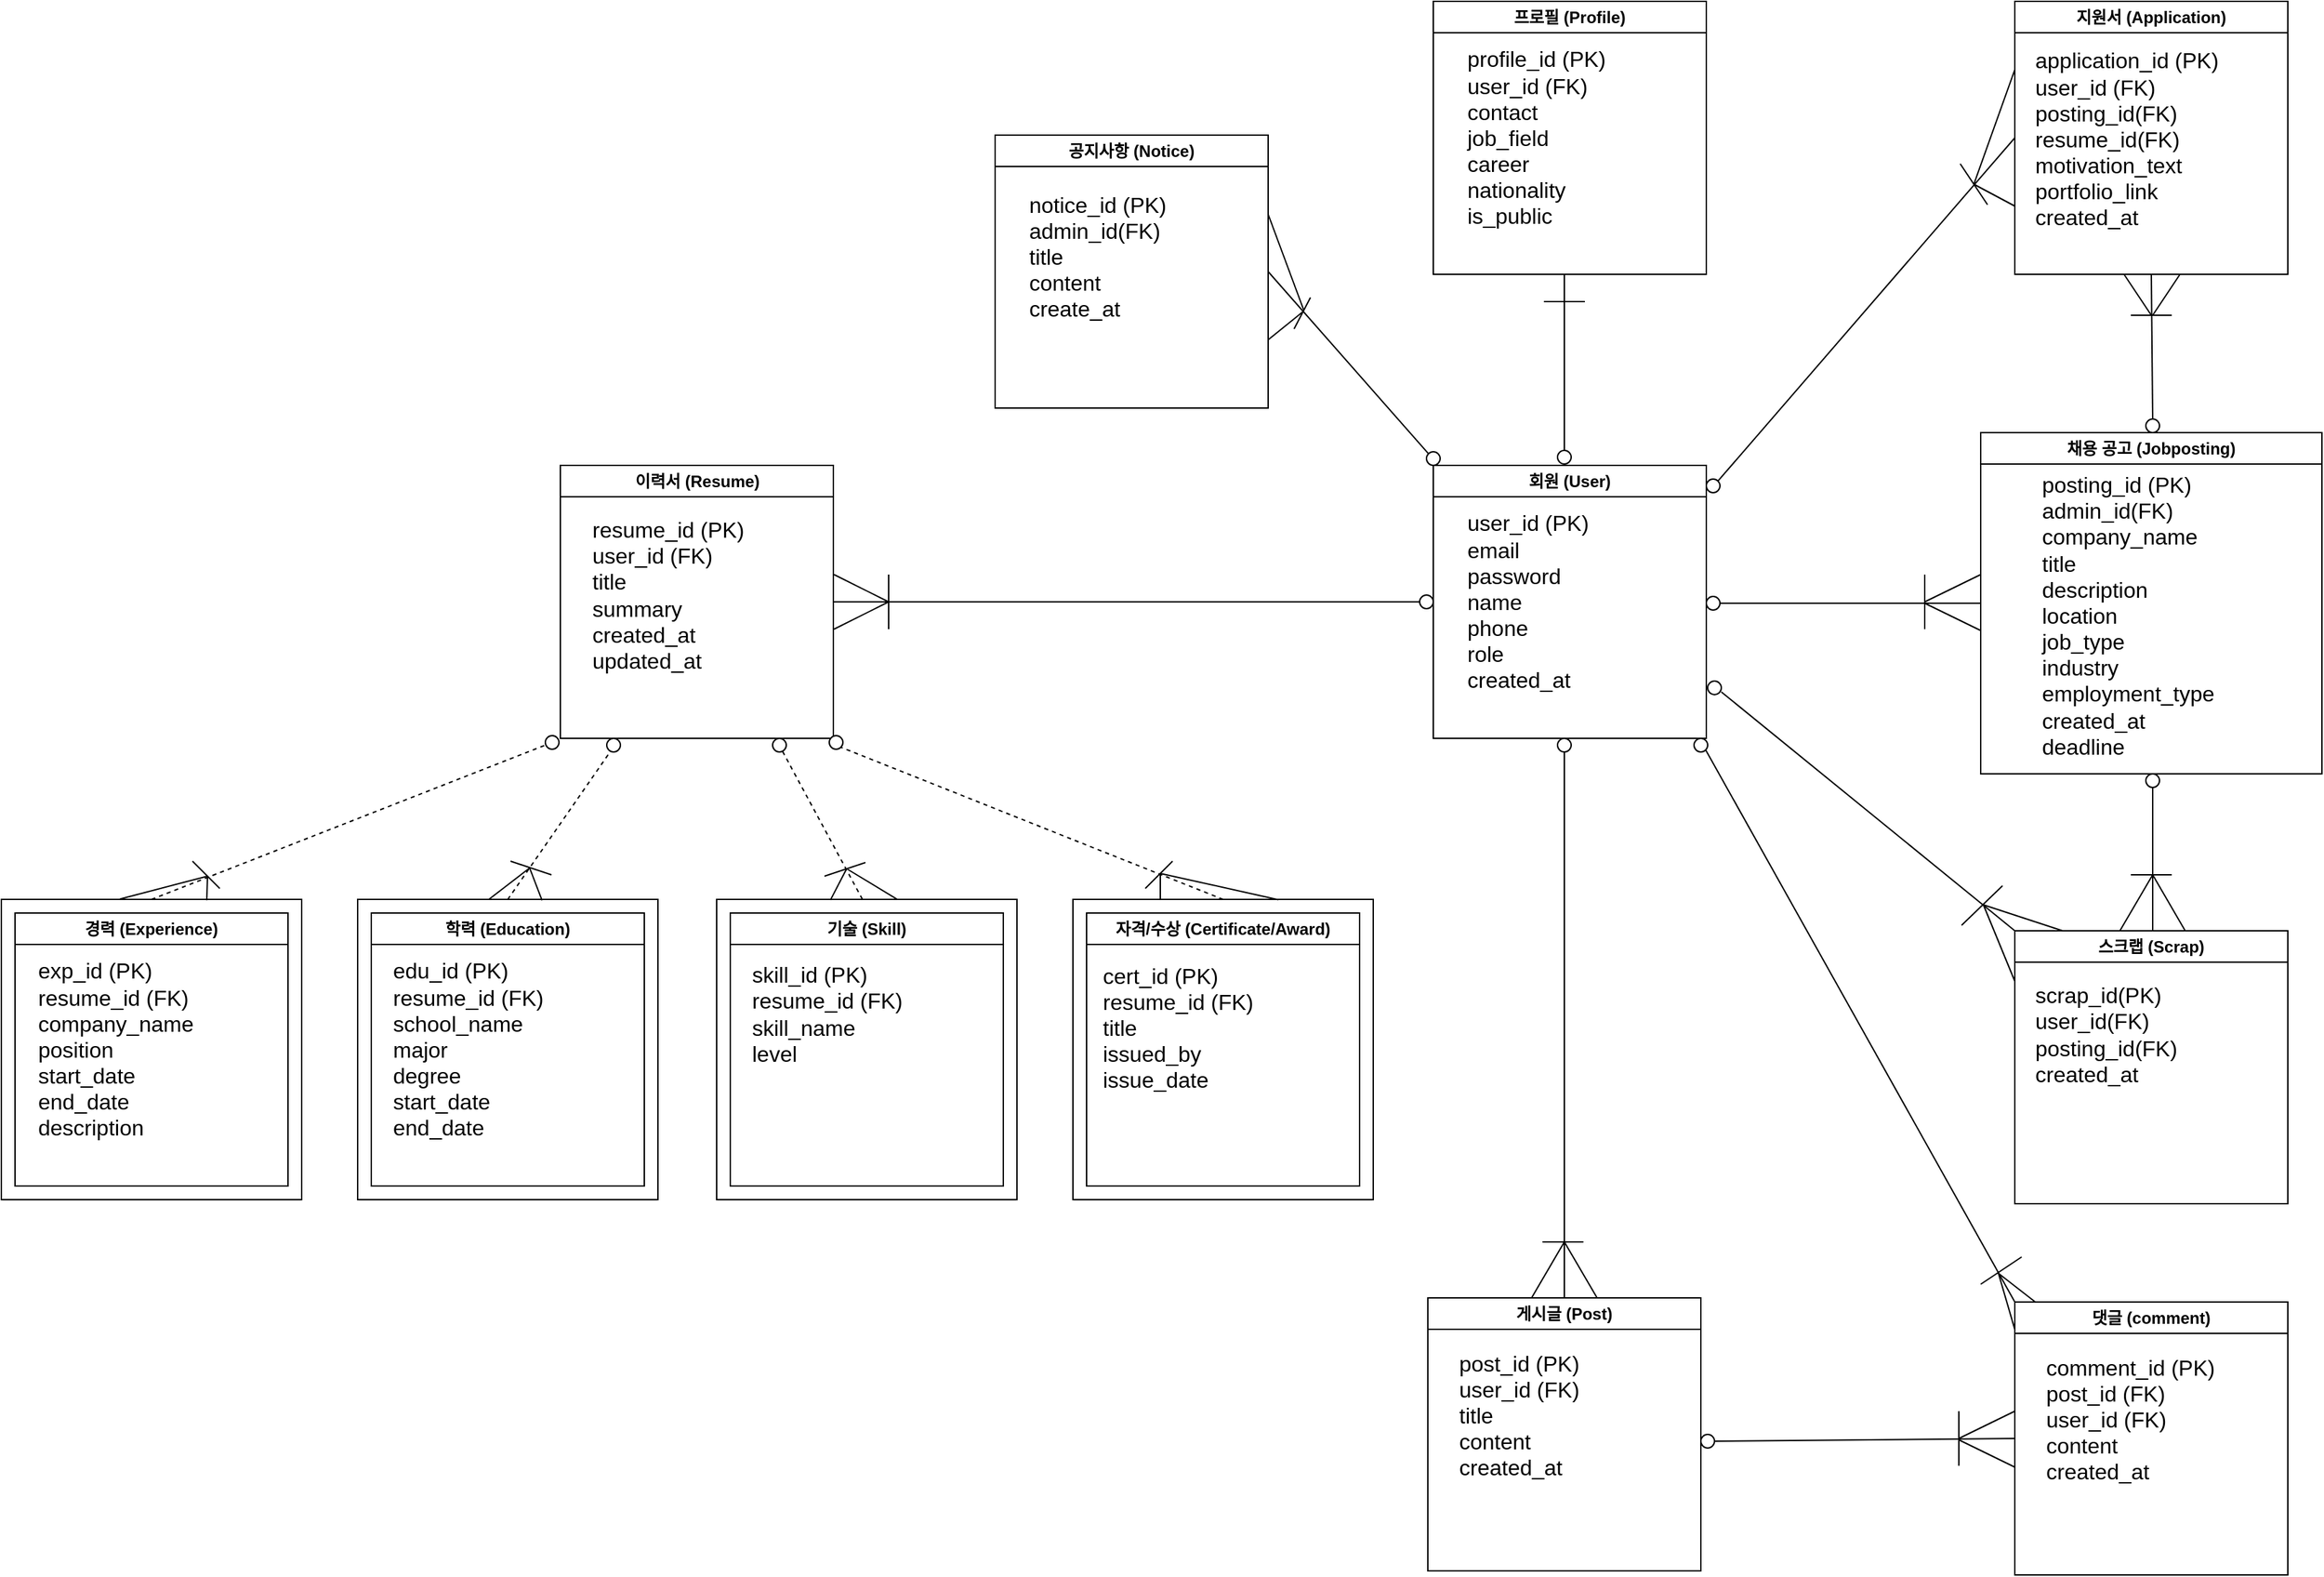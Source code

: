 <mxfile version="28.0.7">
  <diagram name="페이지-1" id="busOqxJEp3blR9SdhpP_">
    <mxGraphModel dx="2563" dy="1373" grid="0" gridSize="10" guides="1" tooltips="1" connect="1" arrows="1" fold="1" page="1" pageScale="1" pageWidth="2339" pageHeight="3300" math="0" shadow="0">
      <root>
        <mxCell id="0" />
        <mxCell id="1" parent="0" />
        <mxCell id="sKXVsbDZ-Vspf0DnoklC-1" value="회원 (User)" style="swimlane;whiteSpace=wrap;html=1;aspect=fixed;" parent="1" vertex="1">
          <mxGeometry x="1154" y="1463" width="200" height="200" as="geometry" />
        </mxCell>
        <mxCell id="sKXVsbDZ-Vspf0DnoklC-4" value="user_id (PK)&lt;div&gt;email&lt;/div&gt;&lt;div&gt;password&lt;/div&gt;&lt;div&gt;name&lt;/div&gt;&lt;div&gt;phone&lt;/div&gt;&lt;div&gt;role&lt;/div&gt;&lt;div&gt;created_at&lt;/div&gt;" style="text;html=1;align=left;verticalAlign=middle;resizable=0;points=[];autosize=1;strokeColor=none;fillColor=none;fontSize=16;" parent="sKXVsbDZ-Vspf0DnoklC-1" vertex="1">
          <mxGeometry x="23" y="25" width="110" height="150" as="geometry" />
        </mxCell>
        <mxCell id="sKXVsbDZ-Vspf0DnoklC-3" value="프로필 (Profile)" style="swimlane;whiteSpace=wrap;html=1;aspect=fixed;" parent="1" vertex="1">
          <mxGeometry x="1154" y="1123" width="200" height="200" as="geometry" />
        </mxCell>
        <mxCell id="sKXVsbDZ-Vspf0DnoklC-10" value="profile_id (PK)&lt;div&gt;user_id (FK)&lt;/div&gt;&lt;div&gt;contact&lt;/div&gt;&lt;div&gt;job_field&lt;/div&gt;&lt;div&gt;career&lt;/div&gt;&lt;div&gt;nationality&lt;/div&gt;&lt;div&gt;is_public&lt;/div&gt;" style="text;html=1;align=left;verticalAlign=middle;resizable=0;points=[];autosize=1;strokeColor=none;fillColor=none;fontSize=16;" parent="sKXVsbDZ-Vspf0DnoklC-3" vertex="1">
          <mxGeometry x="23" y="25" width="120" height="150" as="geometry" />
        </mxCell>
        <mxCell id="sKXVsbDZ-Vspf0DnoklC-15" value="이력서 (Resume)" style="swimlane;whiteSpace=wrap;html=1;aspect=fixed;" parent="1" vertex="1">
          <mxGeometry x="514.5" y="1463" width="200" height="200" as="geometry" />
        </mxCell>
        <mxCell id="sKXVsbDZ-Vspf0DnoklC-19" value="resume_id (PK)&lt;div&gt;user_id (FK)&lt;/div&gt;&lt;div&gt;title&lt;/div&gt;&lt;div&gt;summary&lt;/div&gt;&lt;div&gt;created_at&lt;/div&gt;&lt;div&gt;updated_at&lt;/div&gt;" style="text;html=1;align=left;verticalAlign=middle;resizable=0;points=[];autosize=1;strokeColor=none;fillColor=none;fontSize=16;" parent="sKXVsbDZ-Vspf0DnoklC-15" vertex="1">
          <mxGeometry x="21" y="30" width="130" height="130" as="geometry" />
        </mxCell>
        <mxCell id="sKXVsbDZ-Vspf0DnoklC-29" value="" style="group;aspect=fixed;" parent="1" vertex="1" connectable="0">
          <mxGeometry x="105" y="1781" width="220" height="220" as="geometry" />
        </mxCell>
        <mxCell id="sKXVsbDZ-Vspf0DnoklC-24" value="" style="rounded=0;whiteSpace=wrap;html=1;movable=1;resizable=1;rotatable=1;deletable=1;editable=1;locked=0;connectable=1;aspect=fixed;" parent="sKXVsbDZ-Vspf0DnoklC-29" vertex="1">
          <mxGeometry width="220" height="220" as="geometry" />
        </mxCell>
        <mxCell id="sKXVsbDZ-Vspf0DnoklC-20" value="경력 (Experience)" style="swimlane;whiteSpace=wrap;html=1;movable=1;resizable=1;rotatable=1;deletable=1;editable=1;locked=0;connectable=1;aspect=fixed;" parent="sKXVsbDZ-Vspf0DnoklC-29" vertex="1">
          <mxGeometry x="10" y="10" width="200" height="200" as="geometry" />
        </mxCell>
        <mxCell id="sKXVsbDZ-Vspf0DnoklC-33" value="&lt;font style=&quot;font-size: 16px;&quot;&gt;exp_id (PK)&lt;/font&gt;&lt;div&gt;&lt;font style=&quot;font-size: 16px;&quot;&gt;resume_id (FK)&lt;/font&gt;&lt;/div&gt;&lt;div&gt;&lt;font style=&quot;font-size: 16px;&quot;&gt;company_name&lt;/font&gt;&lt;/div&gt;&lt;div&gt;&lt;font style=&quot;font-size: 16px;&quot;&gt;position&lt;/font&gt;&lt;/div&gt;&lt;div&gt;&lt;font style=&quot;font-size: 16px;&quot;&gt;start_date&lt;/font&gt;&lt;/div&gt;&lt;div&gt;&lt;font style=&quot;font-size: 16px;&quot;&gt;end_date&lt;/font&gt;&lt;/div&gt;&lt;div&gt;&lt;font style=&quot;font-size: 16px;&quot;&gt;description&lt;/font&gt;&lt;/div&gt;" style="text;html=1;align=left;verticalAlign=middle;whiteSpace=wrap;rounded=0;" parent="sKXVsbDZ-Vspf0DnoklC-20" vertex="1">
          <mxGeometry x="15" y="30" width="140" height="140" as="geometry" />
        </mxCell>
        <mxCell id="sKXVsbDZ-Vspf0DnoklC-30" value="" style="group;aspect=fixed;" parent="1" vertex="1" connectable="0">
          <mxGeometry x="366" y="1781" width="220" height="220" as="geometry" />
        </mxCell>
        <mxCell id="sKXVsbDZ-Vspf0DnoklC-25" value="" style="rounded=0;whiteSpace=wrap;html=1;movable=1;resizable=1;rotatable=1;deletable=1;editable=1;locked=0;connectable=1;" parent="sKXVsbDZ-Vspf0DnoklC-30" vertex="1">
          <mxGeometry width="220" height="220" as="geometry" />
        </mxCell>
        <mxCell id="sKXVsbDZ-Vspf0DnoklC-21" value="&lt;span class=&quot;notion-enable-hover&quot; data-token-index=&quot;0&quot;&gt;학력 (Education)&lt;/span&gt;" style="swimlane;whiteSpace=wrap;html=1;movable=1;resizable=1;rotatable=1;deletable=1;editable=1;locked=0;connectable=1;aspect=fixed;" parent="sKXVsbDZ-Vspf0DnoklC-30" vertex="1">
          <mxGeometry x="10" y="10" width="200" height="200" as="geometry" />
        </mxCell>
        <mxCell id="sKXVsbDZ-Vspf0DnoklC-34" value="&lt;font style=&quot;font-size: 16px;&quot;&gt;edu_id (PK)&lt;/font&gt;&lt;div&gt;&lt;font style=&quot;font-size: 16px;&quot;&gt;resume_id (FK)&lt;/font&gt;&lt;/div&gt;&lt;div&gt;&lt;font style=&quot;font-size: 16px;&quot;&gt;school_name&lt;/font&gt;&lt;/div&gt;&lt;div&gt;&lt;span style=&quot;font-size: 16px;&quot;&gt;major&lt;/span&gt;&lt;/div&gt;&lt;div&gt;&lt;span style=&quot;font-size: 16px;&quot;&gt;degree&lt;/span&gt;&lt;/div&gt;&lt;div&gt;&lt;font style=&quot;font-size: 16px;&quot;&gt;start_date&lt;/font&gt;&lt;/div&gt;&lt;div&gt;&lt;font style=&quot;font-size: 16px;&quot;&gt;end_date&lt;/font&gt;&lt;/div&gt;" style="text;html=1;align=left;verticalAlign=middle;whiteSpace=wrap;rounded=0;" parent="sKXVsbDZ-Vspf0DnoklC-30" vertex="1">
          <mxGeometry x="24" y="40" width="140" height="140" as="geometry" />
        </mxCell>
        <mxCell id="sKXVsbDZ-Vspf0DnoklC-31" value="" style="group;aspect=fixed;" parent="1" vertex="1" connectable="0">
          <mxGeometry x="629" y="1781" width="220" height="220" as="geometry" />
        </mxCell>
        <mxCell id="sKXVsbDZ-Vspf0DnoklC-27" value="" style="rounded=0;whiteSpace=wrap;html=1;movable=1;resizable=1;rotatable=1;deletable=1;editable=1;locked=0;connectable=1;" parent="sKXVsbDZ-Vspf0DnoklC-31" vertex="1">
          <mxGeometry width="220" height="220" as="geometry" />
        </mxCell>
        <mxCell id="sKXVsbDZ-Vspf0DnoklC-28" value="기술 (Skill)" style="swimlane;whiteSpace=wrap;html=1;movable=1;resizable=1;rotatable=1;deletable=1;editable=1;locked=0;connectable=1;aspect=fixed;" parent="sKXVsbDZ-Vspf0DnoklC-31" vertex="1">
          <mxGeometry x="10" y="10" width="200" height="200" as="geometry" />
        </mxCell>
        <mxCell id="sKXVsbDZ-Vspf0DnoklC-35" value="&lt;font style=&quot;font-size: 16px;&quot;&gt;skill_id (PK)&lt;/font&gt;&lt;div&gt;&lt;font style=&quot;font-size: 16px;&quot;&gt;resume_id (FK)&lt;/font&gt;&lt;/div&gt;&lt;div&gt;&lt;span style=&quot;font-size: 16px;&quot;&gt;skill_name&lt;/span&gt;&lt;/div&gt;&lt;div&gt;&lt;span style=&quot;font-size: 16px;&quot;&gt;level&lt;/span&gt;&lt;/div&gt;" style="text;html=1;align=left;verticalAlign=middle;whiteSpace=wrap;rounded=0;" parent="sKXVsbDZ-Vspf0DnoklC-28" vertex="1">
          <mxGeometry x="14" y="30" width="140" height="88" as="geometry" />
        </mxCell>
        <mxCell id="sKXVsbDZ-Vspf0DnoklC-32" value="" style="group;aspect=fixed;" parent="1" vertex="1" connectable="0">
          <mxGeometry x="890" y="1781" width="220" height="220" as="geometry" />
        </mxCell>
        <mxCell id="sKXVsbDZ-Vspf0DnoklC-26" value="" style="rounded=0;whiteSpace=wrap;html=1;movable=1;resizable=1;rotatable=1;deletable=1;editable=1;locked=0;connectable=1;" parent="sKXVsbDZ-Vspf0DnoklC-32" vertex="1">
          <mxGeometry width="220" height="220" as="geometry" />
        </mxCell>
        <mxCell id="sKXVsbDZ-Vspf0DnoklC-22" value="자격/수상 (Certificate/Award)" style="swimlane;whiteSpace=wrap;html=1;movable=1;resizable=1;rotatable=1;deletable=1;editable=1;locked=0;connectable=1;aspect=fixed;" parent="sKXVsbDZ-Vspf0DnoklC-32" vertex="1">
          <mxGeometry x="10" y="10" width="200" height="200" as="geometry" />
        </mxCell>
        <mxCell id="sKXVsbDZ-Vspf0DnoklC-36" value="&lt;font style=&quot;font-size: 16px;&quot;&gt;cert_id (PK)&lt;/font&gt;&lt;div&gt;&lt;font style=&quot;font-size: 16px;&quot;&gt;resume_id (FK)&lt;/font&gt;&lt;/div&gt;&lt;div&gt;&lt;span style=&quot;font-size: 16px;&quot;&gt;title&lt;/span&gt;&lt;/div&gt;&lt;div&gt;&lt;span style=&quot;font-size: 16px;&quot;&gt;issued_by&lt;/span&gt;&lt;/div&gt;&lt;div&gt;&lt;span style=&quot;font-size: 16px;&quot;&gt;issue_date&lt;/span&gt;&lt;/div&gt;" style="text;html=1;align=left;verticalAlign=middle;whiteSpace=wrap;rounded=0;" parent="sKXVsbDZ-Vspf0DnoklC-32" vertex="1">
          <mxGeometry x="20" y="39" width="140" height="110" as="geometry" />
        </mxCell>
        <mxCell id="6gOCZJDhNFIyveRYA9wM-2" value="" style="endArrow=none;dashed=1;html=1;rounded=0;fontSize=12;startSize=8;endSize=8;curved=1;exitX=0.5;exitY=0;exitDx=0;exitDy=0;" parent="1" source="6gOCZJDhNFIyveRYA9wM-24" edge="1">
          <mxGeometry width="50" height="50" relative="1" as="geometry">
            <mxPoint x="485" y="1843" as="sourcePoint" />
            <mxPoint x="515" y="1663" as="targetPoint" />
          </mxGeometry>
        </mxCell>
        <mxCell id="6gOCZJDhNFIyveRYA9wM-3" value="" style="endArrow=none;dashed=1;html=1;rounded=0;fontSize=12;startSize=8;endSize=8;curved=1;entryX=0.25;entryY=1;entryDx=0;entryDy=0;exitX=0.5;exitY=0;exitDx=0;exitDy=0;" parent="1" source="6gOCZJDhNFIyveRYA9wM-26" target="sKXVsbDZ-Vspf0DnoklC-15" edge="1">
          <mxGeometry width="50" height="50" relative="1" as="geometry">
            <mxPoint x="485" y="1743" as="sourcePoint" />
            <mxPoint x="535" y="1693" as="targetPoint" />
          </mxGeometry>
        </mxCell>
        <mxCell id="6gOCZJDhNFIyveRYA9wM-4" value="" style="endArrow=none;dashed=1;html=1;rounded=0;fontSize=12;startSize=8;endSize=8;curved=1;entryX=0.75;entryY=1;entryDx=0;entryDy=0;exitX=0.5;exitY=0;exitDx=0;exitDy=0;" parent="1" source="6gOCZJDhNFIyveRYA9wM-27" target="sKXVsbDZ-Vspf0DnoklC-15" edge="1">
          <mxGeometry width="50" height="50" relative="1" as="geometry">
            <mxPoint x="485" y="1743" as="sourcePoint" />
            <mxPoint x="535" y="1693" as="targetPoint" />
          </mxGeometry>
        </mxCell>
        <mxCell id="6gOCZJDhNFIyveRYA9wM-5" value="" style="endArrow=none;dashed=1;html=1;rounded=0;fontSize=12;startSize=8;endSize=8;curved=1;entryX=1;entryY=1;entryDx=0;entryDy=0;exitX=0.5;exitY=0;exitDx=0;exitDy=0;" parent="1" source="6gOCZJDhNFIyveRYA9wM-30" target="sKXVsbDZ-Vspf0DnoklC-15" edge="1">
          <mxGeometry width="50" height="50" relative="1" as="geometry">
            <mxPoint x="695" y="1783" as="sourcePoint" />
            <mxPoint x="745" y="1733" as="targetPoint" />
          </mxGeometry>
        </mxCell>
        <mxCell id="6gOCZJDhNFIyveRYA9wM-8" value="" style="endArrow=none;html=1;rounded=0;fontSize=12;startSize=8;endSize=8;curved=1;" parent="1" edge="1">
          <mxGeometry width="50" height="50" relative="1" as="geometry">
            <mxPoint x="265" y="1773" as="sourcePoint" />
            <mxPoint x="245" y="1753" as="targetPoint" />
          </mxGeometry>
        </mxCell>
        <mxCell id="6gOCZJDhNFIyveRYA9wM-13" value="" style="endArrow=none;html=1;rounded=0;fontSize=12;startSize=8;endSize=8;curved=1;exitX=0.684;exitY=0.003;exitDx=0;exitDy=0;exitPerimeter=0;" parent="1" source="sKXVsbDZ-Vspf0DnoklC-24" edge="1">
          <mxGeometry width="50" height="50" relative="1" as="geometry">
            <mxPoint x="255.38" y="1782.0" as="sourcePoint" />
            <mxPoint x="256" y="1764" as="targetPoint" />
          </mxGeometry>
        </mxCell>
        <mxCell id="6gOCZJDhNFIyveRYA9wM-14" value="" style="endArrow=none;html=1;rounded=0;fontSize=12;startSize=8;endSize=8;curved=1;exitX=0.395;exitY=-0.001;exitDx=0;exitDy=0;exitPerimeter=0;" parent="1" source="sKXVsbDZ-Vspf0DnoklC-24" edge="1">
          <mxGeometry width="50" height="50" relative="1" as="geometry">
            <mxPoint x="201.92" y="1782.0" as="sourcePoint" />
            <mxPoint x="256" y="1764" as="targetPoint" />
          </mxGeometry>
        </mxCell>
        <mxCell id="6gOCZJDhNFIyveRYA9wM-15" value="" style="endArrow=none;html=1;rounded=0;fontSize=12;startSize=8;endSize=8;curved=1;" parent="1" edge="1">
          <mxGeometry width="50" height="50" relative="1" as="geometry">
            <mxPoint x="508" y="1763" as="sourcePoint" />
            <mxPoint x="478" y="1753" as="targetPoint" />
          </mxGeometry>
        </mxCell>
        <mxCell id="6gOCZJDhNFIyveRYA9wM-16" value="" style="endArrow=none;html=1;rounded=0;fontSize=12;startSize=8;endSize=8;curved=1;exitX=0.614;exitY=0.003;exitDx=0;exitDy=0;exitPerimeter=0;" parent="1" source="sKXVsbDZ-Vspf0DnoklC-25" edge="1">
          <mxGeometry width="50" height="50" relative="1" as="geometry">
            <mxPoint x="498.96" y="1783.58" as="sourcePoint" />
            <mxPoint x="492" y="1758" as="targetPoint" />
          </mxGeometry>
        </mxCell>
        <mxCell id="6gOCZJDhNFIyveRYA9wM-17" value="" style="endArrow=none;html=1;rounded=0;fontSize=12;startSize=8;endSize=8;curved=1;exitX=0.437;exitY=0;exitDx=0;exitDy=0;exitPerimeter=0;" parent="1" source="sKXVsbDZ-Vspf0DnoklC-25" edge="1">
          <mxGeometry width="50" height="50" relative="1" as="geometry">
            <mxPoint x="461" y="1782" as="sourcePoint" />
            <mxPoint x="492" y="1758" as="targetPoint" />
          </mxGeometry>
        </mxCell>
        <mxCell id="6gOCZJDhNFIyveRYA9wM-18" value="" style="endArrow=none;html=1;rounded=0;fontSize=12;startSize=8;endSize=8;curved=1;" parent="1" edge="1">
          <mxGeometry width="50" height="50" relative="1" as="geometry">
            <mxPoint x="708" y="1764" as="sourcePoint" />
            <mxPoint x="738" y="1754" as="targetPoint" />
          </mxGeometry>
        </mxCell>
        <mxCell id="6gOCZJDhNFIyveRYA9wM-19" value="" style="endArrow=none;html=1;rounded=0;fontSize=12;startSize=8;endSize=8;curved=1;exitX=0.614;exitY=0.003;exitDx=0;exitDy=0;exitPerimeter=0;entryX=0.379;entryY=0.002;entryDx=0;entryDy=0;entryPerimeter=0;" parent="1" target="sKXVsbDZ-Vspf0DnoklC-27" edge="1">
          <mxGeometry width="50" height="50" relative="1" as="geometry">
            <mxPoint x="724" y="1759.0" as="sourcePoint" />
            <mxPoint x="715" y="1783" as="targetPoint" />
          </mxGeometry>
        </mxCell>
        <mxCell id="6gOCZJDhNFIyveRYA9wM-20" value="" style="endArrow=none;html=1;rounded=0;fontSize=12;startSize=8;endSize=8;curved=1;exitX=0.614;exitY=0.003;exitDx=0;exitDy=0;exitPerimeter=0;entryX=0.6;entryY=-0.001;entryDx=0;entryDy=0;entryPerimeter=0;" parent="1" target="sKXVsbDZ-Vspf0DnoklC-27" edge="1">
          <mxGeometry width="50" height="50" relative="1" as="geometry">
            <mxPoint x="725" y="1759" as="sourcePoint" />
            <mxPoint x="737" y="1781.0" as="targetPoint" />
          </mxGeometry>
        </mxCell>
        <mxCell id="6gOCZJDhNFIyveRYA9wM-21" value="" style="endArrow=none;html=1;rounded=0;fontSize=12;startSize=8;endSize=8;curved=1;" parent="1" edge="1">
          <mxGeometry width="50" height="50" relative="1" as="geometry">
            <mxPoint x="943" y="1773" as="sourcePoint" />
            <mxPoint x="963" y="1753" as="targetPoint" />
          </mxGeometry>
        </mxCell>
        <mxCell id="6gOCZJDhNFIyveRYA9wM-22" value="" style="endArrow=none;html=1;rounded=0;fontSize=12;startSize=8;endSize=8;curved=1;exitX=0.614;exitY=0.003;exitDx=0;exitDy=0;exitPerimeter=0;entryX=0.291;entryY=0.001;entryDx=0;entryDy=0;entryPerimeter=0;" parent="1" target="sKXVsbDZ-Vspf0DnoklC-26" edge="1">
          <mxGeometry width="50" height="50" relative="1" as="geometry">
            <mxPoint x="954" y="1762" as="sourcePoint" />
            <mxPoint x="954" y="1782" as="targetPoint" />
          </mxGeometry>
        </mxCell>
        <mxCell id="6gOCZJDhNFIyveRYA9wM-23" value="" style="endArrow=none;html=1;rounded=0;fontSize=12;startSize=8;endSize=8;curved=1;entryX=0.684;entryY=0.001;entryDx=0;entryDy=0;entryPerimeter=0;" parent="1" target="sKXVsbDZ-Vspf0DnoklC-26" edge="1">
          <mxGeometry width="50" height="50" relative="1" as="geometry">
            <mxPoint x="954" y="1762" as="sourcePoint" />
            <mxPoint x="1044.32" y="1779.34" as="targetPoint" />
          </mxGeometry>
        </mxCell>
        <mxCell id="6gOCZJDhNFIyveRYA9wM-25" value="" style="endArrow=none;dashed=1;html=1;rounded=0;fontSize=12;startSize=8;endSize=8;curved=1;exitX=0.5;exitY=0;exitDx=0;exitDy=0;" parent="1" source="sKXVsbDZ-Vspf0DnoklC-24" target="6gOCZJDhNFIyveRYA9wM-24" edge="1">
          <mxGeometry width="50" height="50" relative="1" as="geometry">
            <mxPoint x="215" y="1781" as="sourcePoint" />
            <mxPoint x="515" y="1663" as="targetPoint" />
          </mxGeometry>
        </mxCell>
        <mxCell id="6gOCZJDhNFIyveRYA9wM-24" value="" style="ellipse;whiteSpace=wrap;html=1;aspect=fixed;" parent="1" vertex="1">
          <mxGeometry x="503.5" y="1661" width="10" height="10" as="geometry" />
        </mxCell>
        <mxCell id="6gOCZJDhNFIyveRYA9wM-28" value="" style="endArrow=none;dashed=1;html=1;rounded=0;fontSize=12;startSize=8;endSize=8;curved=1;entryX=0.75;entryY=1;entryDx=0;entryDy=0;exitX=0.485;exitY=-0.001;exitDx=0;exitDy=0;exitPerimeter=0;" parent="1" source="sKXVsbDZ-Vspf0DnoklC-27" target="6gOCZJDhNFIyveRYA9wM-27" edge="1">
          <mxGeometry width="50" height="50" relative="1" as="geometry">
            <mxPoint x="739" y="1781" as="sourcePoint" />
            <mxPoint x="663" y="1663" as="targetPoint" />
          </mxGeometry>
        </mxCell>
        <mxCell id="6gOCZJDhNFIyveRYA9wM-27" value="" style="ellipse;whiteSpace=wrap;html=1;aspect=fixed;" parent="1" vertex="1">
          <mxGeometry x="670" y="1663" width="10" height="10" as="geometry" />
        </mxCell>
        <mxCell id="6gOCZJDhNFIyveRYA9wM-29" value="" style="endArrow=none;dashed=1;html=1;rounded=0;fontSize=12;startSize=8;endSize=8;curved=1;entryX=0.25;entryY=1;entryDx=0;entryDy=0;exitX=0.5;exitY=0;exitDx=0;exitDy=0;" parent="1" source="sKXVsbDZ-Vspf0DnoklC-25" target="6gOCZJDhNFIyveRYA9wM-26" edge="1">
          <mxGeometry width="50" height="50" relative="1" as="geometry">
            <mxPoint x="476" y="1781" as="sourcePoint" />
            <mxPoint x="563" y="1663" as="targetPoint" />
          </mxGeometry>
        </mxCell>
        <mxCell id="6gOCZJDhNFIyveRYA9wM-26" value="" style="ellipse;whiteSpace=wrap;html=1;aspect=fixed;" parent="1" vertex="1">
          <mxGeometry x="548.5" y="1663" width="10" height="10" as="geometry" />
        </mxCell>
        <mxCell id="6gOCZJDhNFIyveRYA9wM-31" value="" style="endArrow=none;dashed=1;html=1;rounded=0;fontSize=12;startSize=8;endSize=8;curved=1;entryX=1;entryY=1;entryDx=0;entryDy=0;exitX=0.5;exitY=0;exitDx=0;exitDy=0;" parent="1" source="sKXVsbDZ-Vspf0DnoklC-26" target="6gOCZJDhNFIyveRYA9wM-30" edge="1">
          <mxGeometry width="50" height="50" relative="1" as="geometry">
            <mxPoint x="1000" y="1781" as="sourcePoint" />
            <mxPoint x="713" y="1663" as="targetPoint" />
          </mxGeometry>
        </mxCell>
        <mxCell id="6gOCZJDhNFIyveRYA9wM-30" value="" style="ellipse;whiteSpace=wrap;html=1;aspect=fixed;" parent="1" vertex="1">
          <mxGeometry x="711.5" y="1661" width="10" height="10" as="geometry" />
        </mxCell>
        <mxCell id="6gOCZJDhNFIyveRYA9wM-33" value="" style="ellipse;whiteSpace=wrap;html=1;aspect=fixed;" parent="1" vertex="1">
          <mxGeometry x="1144" y="1558" width="10" height="10" as="geometry" />
        </mxCell>
        <mxCell id="6gOCZJDhNFIyveRYA9wM-34" value="" style="endArrow=none;html=1;rounded=0;fontSize=12;startSize=8;endSize=8;curved=1;entryX=0;entryY=0.5;entryDx=0;entryDy=0;exitX=1;exitY=0.5;exitDx=0;exitDy=0;" parent="1" source="sKXVsbDZ-Vspf0DnoklC-15" target="6gOCZJDhNFIyveRYA9wM-33" edge="1">
          <mxGeometry width="50" height="50" relative="1" as="geometry">
            <mxPoint x="835" y="1683" as="sourcePoint" />
            <mxPoint x="885" y="1633" as="targetPoint" />
          </mxGeometry>
        </mxCell>
        <mxCell id="6gOCZJDhNFIyveRYA9wM-35" value="" style="endArrow=none;html=1;rounded=0;fontSize=12;startSize=8;endSize=8;curved=1;" parent="1" edge="1">
          <mxGeometry width="50" height="50" relative="1" as="geometry">
            <mxPoint x="755" y="1583" as="sourcePoint" />
            <mxPoint x="755" y="1543" as="targetPoint" />
          </mxGeometry>
        </mxCell>
        <mxCell id="6gOCZJDhNFIyveRYA9wM-36" value="" style="endArrow=none;html=1;rounded=0;fontSize=12;startSize=8;endSize=8;curved=1;" parent="1" edge="1">
          <mxGeometry width="50" height="50" relative="1" as="geometry">
            <mxPoint x="715" y="1543" as="sourcePoint" />
            <mxPoint x="755" y="1563" as="targetPoint" />
          </mxGeometry>
        </mxCell>
        <mxCell id="6gOCZJDhNFIyveRYA9wM-37" value="" style="endArrow=none;html=1;rounded=0;fontSize=12;startSize=8;endSize=8;curved=1;" parent="1" edge="1">
          <mxGeometry width="50" height="50" relative="1" as="geometry">
            <mxPoint x="715" y="1583" as="sourcePoint" />
            <mxPoint x="755" y="1563" as="targetPoint" />
          </mxGeometry>
        </mxCell>
        <mxCell id="6gOCZJDhNFIyveRYA9wM-38" value="" style="ellipse;whiteSpace=wrap;html=1;aspect=fixed;" parent="1" vertex="1">
          <mxGeometry x="1245" y="1452" width="10" height="10" as="geometry" />
        </mxCell>
        <mxCell id="6gOCZJDhNFIyveRYA9wM-39" value="" style="endArrow=none;html=1;rounded=0;fontSize=12;startSize=8;endSize=8;curved=1;exitX=0.5;exitY=0;exitDx=0;exitDy=0;entryX=0.5;entryY=1;entryDx=0;entryDy=0;" parent="1" source="6gOCZJDhNFIyveRYA9wM-38" edge="1">
          <mxGeometry width="50" height="50" relative="1" as="geometry">
            <mxPoint x="1112" y="1463" as="sourcePoint" />
            <mxPoint x="1250" y="1323" as="targetPoint" />
          </mxGeometry>
        </mxCell>
        <mxCell id="6gOCZJDhNFIyveRYA9wM-40" value="" style="endArrow=none;html=1;rounded=0;fontSize=12;startSize=8;endSize=8;curved=1;" parent="1" edge="1">
          <mxGeometry width="50" height="50" relative="1" as="geometry">
            <mxPoint x="1265" y="1343" as="sourcePoint" />
            <mxPoint x="1235" y="1343" as="targetPoint" />
          </mxGeometry>
        </mxCell>
        <mxCell id="6gOCZJDhNFIyveRYA9wM-41" value="채용 공고 (Jobposting)" style="swimlane;whiteSpace=wrap;html=1;aspect=fixed;" parent="1" vertex="1">
          <mxGeometry x="1555" y="1439" width="250" height="250" as="geometry" />
        </mxCell>
        <mxCell id="6gOCZJDhNFIyveRYA9wM-42" value="&lt;font&gt;posting_id (PK)&lt;/font&gt;&lt;div&gt;&lt;font&gt;admin_id(FK)&lt;/font&gt;&lt;/div&gt;&lt;div&gt;&lt;font&gt;company_name&lt;/font&gt;&lt;/div&gt;&lt;div&gt;&lt;font&gt;title&lt;/font&gt;&lt;/div&gt;&lt;div&gt;&lt;font&gt;description&lt;/font&gt;&lt;/div&gt;&lt;div&gt;&lt;font&gt;location&lt;/font&gt;&lt;/div&gt;&lt;div&gt;&lt;div&gt;&lt;font&gt;job_type&lt;/font&gt;&lt;/div&gt;&lt;div&gt;&lt;font&gt;industry&lt;/font&gt;&lt;/div&gt;&lt;div&gt;&lt;font&gt;employment_type&lt;/font&gt;&lt;/div&gt;&lt;div&gt;&lt;font&gt;created_at&lt;/font&gt;&lt;/div&gt;&lt;div&gt;&lt;font&gt;deadline&lt;/font&gt;&lt;/div&gt;&lt;/div&gt;" style="text;html=1;align=left;verticalAlign=middle;resizable=0;points=[];autosize=1;strokeColor=none;fillColor=none;fontSize=16;" parent="6gOCZJDhNFIyveRYA9wM-41" vertex="1">
          <mxGeometry x="43" y="24" width="150" height="220" as="geometry" />
        </mxCell>
        <mxCell id="6gOCZJDhNFIyveRYA9wM-44" value="" style="ellipse;whiteSpace=wrap;html=1;aspect=fixed;" parent="1" vertex="1">
          <mxGeometry x="1354" y="1559" width="10" height="10" as="geometry" />
        </mxCell>
        <mxCell id="6gOCZJDhNFIyveRYA9wM-45" value="" style="endArrow=none;html=1;rounded=0;fontSize=12;startSize=8;endSize=8;curved=1;entryX=1;entryY=0.5;entryDx=0;entryDy=0;exitX=0;exitY=0.5;exitDx=0;exitDy=0;" parent="1" source="6gOCZJDhNFIyveRYA9wM-41" target="6gOCZJDhNFIyveRYA9wM-44" edge="1">
          <mxGeometry width="50" height="50" relative="1" as="geometry">
            <mxPoint x="1365" y="1633" as="sourcePoint" />
            <mxPoint x="1415" y="1583" as="targetPoint" />
          </mxGeometry>
        </mxCell>
        <mxCell id="6gOCZJDhNFIyveRYA9wM-46" value="" style="endArrow=none;html=1;rounded=0;fontSize=12;startSize=8;endSize=8;curved=1;" parent="1" edge="1">
          <mxGeometry width="50" height="50" relative="1" as="geometry">
            <mxPoint x="1514" y="1583" as="sourcePoint" />
            <mxPoint x="1514" y="1543" as="targetPoint" />
          </mxGeometry>
        </mxCell>
        <mxCell id="6gOCZJDhNFIyveRYA9wM-47" value="" style="endArrow=none;html=1;rounded=0;fontSize=12;startSize=8;endSize=8;curved=1;" parent="1" edge="1">
          <mxGeometry width="50" height="50" relative="1" as="geometry">
            <mxPoint x="1555" y="1543" as="sourcePoint" />
            <mxPoint x="1514" y="1563" as="targetPoint" />
          </mxGeometry>
        </mxCell>
        <mxCell id="6gOCZJDhNFIyveRYA9wM-48" value="" style="endArrow=none;html=1;rounded=0;fontSize=12;startSize=8;endSize=8;curved=1;" parent="1" edge="1">
          <mxGeometry width="50" height="50" relative="1" as="geometry">
            <mxPoint x="1555" y="1584" as="sourcePoint" />
            <mxPoint x="1514" y="1564" as="targetPoint" />
          </mxGeometry>
        </mxCell>
        <mxCell id="6gOCZJDhNFIyveRYA9wM-59" value="지원서 (Application)" style="swimlane;whiteSpace=wrap;html=1;aspect=fixed;" parent="1" vertex="1">
          <mxGeometry x="1580" y="1123" width="200" height="200" as="geometry" />
        </mxCell>
        <mxCell id="6gOCZJDhNFIyveRYA9wM-60" value="application_id (PK)&lt;div&gt;user_id (FK)&lt;/div&gt;&lt;div&gt;posting_id(FK)&lt;/div&gt;&lt;div&gt;resume_id(FK)&lt;/div&gt;&lt;div&gt;motivation_text&lt;/div&gt;&lt;div&gt;portfolio_link&lt;/div&gt;&lt;div&gt;created_at&lt;/div&gt;" style="text;html=1;align=left;verticalAlign=middle;resizable=0;points=[];autosize=1;strokeColor=none;fillColor=none;fontSize=16;" parent="6gOCZJDhNFIyveRYA9wM-59" vertex="1">
          <mxGeometry x="13" y="26" width="160" height="150" as="geometry" />
        </mxCell>
        <mxCell id="6gOCZJDhNFIyveRYA9wM-61" value="" style="ellipse;whiteSpace=wrap;html=1;aspect=fixed;" parent="1" vertex="1">
          <mxGeometry x="1354" y="1473" width="10" height="10" as="geometry" />
        </mxCell>
        <mxCell id="6gOCZJDhNFIyveRYA9wM-62" value="" style="endArrow=none;html=1;rounded=0;fontSize=12;startSize=8;endSize=8;curved=1;entryX=0;entryY=0.5;entryDx=0;entryDy=0;exitX=1;exitY=0;exitDx=0;exitDy=0;" parent="1" source="6gOCZJDhNFIyveRYA9wM-61" target="6gOCZJDhNFIyveRYA9wM-59" edge="1">
          <mxGeometry width="50" height="50" relative="1" as="geometry">
            <mxPoint x="1585" y="1373" as="sourcePoint" />
            <mxPoint x="1635" y="1323" as="targetPoint" />
          </mxGeometry>
        </mxCell>
        <mxCell id="6gOCZJDhNFIyveRYA9wM-63" value="" style="endArrow=none;html=1;rounded=0;fontSize=12;startSize=8;endSize=8;curved=1;" parent="1" edge="1">
          <mxGeometry width="50" height="50" relative="1" as="geometry">
            <mxPoint x="1560" y="1272" as="sourcePoint" />
            <mxPoint x="1540" y="1242" as="targetPoint" />
          </mxGeometry>
        </mxCell>
        <mxCell id="6gOCZJDhNFIyveRYA9wM-64" value="" style="endArrow=none;html=1;rounded=0;fontSize=12;startSize=8;endSize=8;curved=1;entryX=0;entryY=0.25;entryDx=0;entryDy=0;" parent="1" target="6gOCZJDhNFIyveRYA9wM-59" edge="1">
          <mxGeometry width="50" height="50" relative="1" as="geometry">
            <mxPoint x="1550" y="1257" as="sourcePoint" />
            <mxPoint x="1578" y="1193" as="targetPoint" />
          </mxGeometry>
        </mxCell>
        <mxCell id="6gOCZJDhNFIyveRYA9wM-65" value="" style="endArrow=none;html=1;rounded=0;fontSize=12;startSize=8;endSize=8;curved=1;entryX=0;entryY=0.75;entryDx=0;entryDy=0;" parent="1" target="6gOCZJDhNFIyveRYA9wM-59" edge="1">
          <mxGeometry width="50" height="50" relative="1" as="geometry">
            <mxPoint x="1550" y="1257" as="sourcePoint" />
            <mxPoint x="1570" y="1267" as="targetPoint" />
          </mxGeometry>
        </mxCell>
        <mxCell id="6gOCZJDhNFIyveRYA9wM-71" value="" style="endArrow=none;html=1;rounded=0;fontSize=12;startSize=8;endSize=8;curved=1;entryX=0.5;entryY=1;entryDx=0;entryDy=0;exitX=0.5;exitY=0;exitDx=0;exitDy=0;" parent="1" source="6gOCZJDhNFIyveRYA9wM-72" target="6gOCZJDhNFIyveRYA9wM-59" edge="1">
          <mxGeometry width="50" height="50" relative="1" as="geometry">
            <mxPoint x="1936" y="1373" as="sourcePoint" />
            <mxPoint x="1745" y="1373" as="targetPoint" />
          </mxGeometry>
        </mxCell>
        <mxCell id="6gOCZJDhNFIyveRYA9wM-73" value="" style="endArrow=none;html=1;rounded=0;fontSize=12;startSize=8;endSize=8;curved=1;entryX=0.5;entryY=1;entryDx=0;entryDy=0;exitX=0.5;exitY=0;exitDx=0;exitDy=0;" parent="1" source="6gOCZJDhNFIyveRYA9wM-41" target="6gOCZJDhNFIyveRYA9wM-72" edge="1">
          <mxGeometry width="50" height="50" relative="1" as="geometry">
            <mxPoint x="1680" y="1439" as="sourcePoint" />
            <mxPoint x="1680" y="1323" as="targetPoint" />
          </mxGeometry>
        </mxCell>
        <mxCell id="6gOCZJDhNFIyveRYA9wM-72" value="" style="ellipse;whiteSpace=wrap;html=1;aspect=fixed;" parent="1" vertex="1">
          <mxGeometry x="1676" y="1429" width="10" height="10" as="geometry" />
        </mxCell>
        <mxCell id="6gOCZJDhNFIyveRYA9wM-74" value="" style="endArrow=none;html=1;rounded=0;fontSize=12;startSize=8;endSize=8;curved=1;" parent="1" edge="1">
          <mxGeometry width="50" height="50" relative="1" as="geometry">
            <mxPoint x="1665" y="1353" as="sourcePoint" />
            <mxPoint x="1695" y="1353" as="targetPoint" />
          </mxGeometry>
        </mxCell>
        <mxCell id="6gOCZJDhNFIyveRYA9wM-75" value="" style="endArrow=none;html=1;rounded=0;fontSize=12;startSize=8;endSize=8;curved=1;" parent="1" edge="1">
          <mxGeometry width="50" height="50" relative="1" as="geometry">
            <mxPoint x="1660" y="1323" as="sourcePoint" />
            <mxPoint x="1680" y="1353" as="targetPoint" />
          </mxGeometry>
        </mxCell>
        <mxCell id="6gOCZJDhNFIyveRYA9wM-76" value="" style="endArrow=none;html=1;rounded=0;fontSize=12;startSize=8;endSize=8;curved=1;" parent="1" edge="1">
          <mxGeometry width="50" height="50" relative="1" as="geometry">
            <mxPoint x="1681" y="1353" as="sourcePoint" />
            <mxPoint x="1701" y="1323" as="targetPoint" />
          </mxGeometry>
        </mxCell>
        <mxCell id="6gOCZJDhNFIyveRYA9wM-77" value="스크랩 (Scrap)" style="swimlane;whiteSpace=wrap;html=1;aspect=fixed;" parent="1" vertex="1">
          <mxGeometry x="1580" y="1804" width="200" height="200" as="geometry" />
        </mxCell>
        <mxCell id="6gOCZJDhNFIyveRYA9wM-78" value="scrap_id(PK)&lt;div&gt;user_id(FK)&lt;/div&gt;&lt;div&gt;posting_id(FK)&lt;/div&gt;&lt;div&gt;created_at&lt;/div&gt;" style="text;html=1;align=left;verticalAlign=middle;resizable=0;points=[];autosize=1;strokeColor=none;fillColor=none;fontSize=16;" parent="6gOCZJDhNFIyveRYA9wM-77" vertex="1">
          <mxGeometry x="13" y="31" width="130" height="90" as="geometry" />
        </mxCell>
        <mxCell id="6gOCZJDhNFIyveRYA9wM-79" value="" style="endArrow=none;html=1;rounded=0;fontSize=12;startSize=8;endSize=8;curved=1;entryX=0.5;entryY=1;entryDx=0;entryDy=0;exitX=0.5;exitY=0;exitDx=0;exitDy=0;" parent="1" source="6gOCZJDhNFIyveRYA9wM-80" edge="1">
          <mxGeometry width="50" height="50" relative="1" as="geometry">
            <mxPoint x="1684" y="1804" as="sourcePoint" />
            <mxPoint x="1683" y="1698" as="targetPoint" />
          </mxGeometry>
        </mxCell>
        <mxCell id="6gOCZJDhNFIyveRYA9wM-81" value="" style="endArrow=none;html=1;rounded=0;fontSize=12;startSize=8;endSize=8;curved=1;entryX=0.5;entryY=1;entryDx=0;entryDy=0;exitX=0.5;exitY=0;exitDx=0;exitDy=0;" parent="1" target="6gOCZJDhNFIyveRYA9wM-80" edge="1">
          <mxGeometry width="50" height="50" relative="1" as="geometry">
            <mxPoint x="1681" y="1804" as="sourcePoint" />
            <mxPoint x="1678" y="1699" as="targetPoint" />
          </mxGeometry>
        </mxCell>
        <mxCell id="6gOCZJDhNFIyveRYA9wM-80" value="" style="ellipse;whiteSpace=wrap;html=1;aspect=fixed;" parent="1" vertex="1">
          <mxGeometry x="1676" y="1689" width="10" height="10" as="geometry" />
        </mxCell>
        <mxCell id="6gOCZJDhNFIyveRYA9wM-84" value="" style="endArrow=none;html=1;rounded=0;fontSize=12;startSize=8;endSize=8;curved=1;" parent="1" edge="1">
          <mxGeometry width="50" height="50" relative="1" as="geometry">
            <mxPoint x="1665" y="1763" as="sourcePoint" />
            <mxPoint x="1695" y="1763" as="targetPoint" />
          </mxGeometry>
        </mxCell>
        <mxCell id="6gOCZJDhNFIyveRYA9wM-86" value="" style="endArrow=none;html=1;rounded=0;fontSize=12;startSize=8;endSize=8;curved=1;exitX=0.37;exitY=0.003;exitDx=0;exitDy=0;exitPerimeter=0;entryX=0.624;entryY=0;entryDx=0;entryDy=0;entryPerimeter=0;" parent="1" target="6gOCZJDhNFIyveRYA9wM-77" edge="1">
          <mxGeometry width="50" height="50" relative="1" as="geometry">
            <mxPoint x="1681" y="1763" as="sourcePoint" />
            <mxPoint x="1705" y="1803" as="targetPoint" />
          </mxGeometry>
        </mxCell>
        <mxCell id="6gOCZJDhNFIyveRYA9wM-87" value="" style="endArrow=none;html=1;rounded=0;fontSize=12;startSize=8;endSize=8;curved=1;exitX=0.37;exitY=0.003;exitDx=0;exitDy=0;exitPerimeter=0;entryX=0.624;entryY=0;entryDx=0;entryDy=0;entryPerimeter=0;" parent="1" edge="1">
          <mxGeometry width="50" height="50" relative="1" as="geometry">
            <mxPoint x="1657" y="1804.0" as="sourcePoint" />
            <mxPoint x="1681" y="1763.0" as="targetPoint" />
          </mxGeometry>
        </mxCell>
        <mxCell id="6gOCZJDhNFIyveRYA9wM-88" value="게시글 (Post)" style="swimlane;whiteSpace=wrap;html=1;aspect=fixed;" parent="1" vertex="1">
          <mxGeometry x="1150" y="2073" width="200" height="200" as="geometry" />
        </mxCell>
        <mxCell id="6gOCZJDhNFIyveRYA9wM-89" value="post_id (PK)&lt;div&gt;user_id (FK)&lt;/div&gt;&lt;div&gt;title&lt;/div&gt;&lt;div&gt;content&lt;/div&gt;&lt;div&gt;created_at&lt;/div&gt;" style="text;html=1;align=left;verticalAlign=middle;resizable=0;points=[];autosize=1;strokeColor=none;fillColor=none;fontSize=16;" parent="6gOCZJDhNFIyveRYA9wM-88" vertex="1">
          <mxGeometry x="21" y="31" width="110" height="110" as="geometry" />
        </mxCell>
        <mxCell id="6gOCZJDhNFIyveRYA9wM-90" value="댓글 (comment)" style="swimlane;whiteSpace=wrap;html=1;aspect=fixed;" parent="1" vertex="1">
          <mxGeometry x="1580" y="2076" width="200" height="200" as="geometry" />
        </mxCell>
        <mxCell id="6gOCZJDhNFIyveRYA9wM-91" value="comment_id (PK)&lt;div&gt;post_id (FK)&lt;/div&gt;&lt;div&gt;user_id (FK)&lt;/div&gt;&lt;div&gt;content&lt;/div&gt;&lt;div&gt;created_at&lt;/div&gt;" style="text;html=1;align=left;verticalAlign=middle;resizable=0;points=[];autosize=1;strokeColor=none;fillColor=none;fontSize=16;" parent="6gOCZJDhNFIyveRYA9wM-90" vertex="1">
          <mxGeometry x="21" y="31" width="150" height="110" as="geometry" />
        </mxCell>
        <mxCell id="6gOCZJDhNFIyveRYA9wM-92" value="" style="ellipse;whiteSpace=wrap;html=1;aspect=fixed;" parent="1" vertex="1">
          <mxGeometry x="1245" y="1663" width="10" height="10" as="geometry" />
        </mxCell>
        <mxCell id="6gOCZJDhNFIyveRYA9wM-93" value="" style="endArrow=none;html=1;rounded=0;fontSize=12;startSize=8;endSize=8;curved=1;entryX=0.5;entryY=1;entryDx=0;entryDy=0;exitX=0.5;exitY=0;exitDx=0;exitDy=0;" parent="1" source="6gOCZJDhNFIyveRYA9wM-88" target="6gOCZJDhNFIyveRYA9wM-92" edge="1">
          <mxGeometry width="50" height="50" relative="1" as="geometry">
            <mxPoint x="1405" y="1883" as="sourcePoint" />
            <mxPoint x="1455" y="1833" as="targetPoint" />
          </mxGeometry>
        </mxCell>
        <mxCell id="6gOCZJDhNFIyveRYA9wM-94" value="" style="endArrow=none;html=1;rounded=0;fontSize=12;startSize=8;endSize=8;curved=1;" parent="1" edge="1">
          <mxGeometry width="50" height="50" relative="1" as="geometry">
            <mxPoint x="1234" y="2032.0" as="sourcePoint" />
            <mxPoint x="1264" y="2032.0" as="targetPoint" />
          </mxGeometry>
        </mxCell>
        <mxCell id="6gOCZJDhNFIyveRYA9wM-95" value="" style="endArrow=none;html=1;rounded=0;fontSize=12;startSize=8;endSize=8;curved=1;exitX=0.37;exitY=0.003;exitDx=0;exitDy=0;exitPerimeter=0;entryX=0.624;entryY=0;entryDx=0;entryDy=0;entryPerimeter=0;" parent="1" edge="1">
          <mxGeometry width="50" height="50" relative="1" as="geometry">
            <mxPoint x="1250" y="2032.0" as="sourcePoint" />
            <mxPoint x="1274" y="2073.0" as="targetPoint" />
          </mxGeometry>
        </mxCell>
        <mxCell id="6gOCZJDhNFIyveRYA9wM-96" value="" style="endArrow=none;html=1;rounded=0;fontSize=12;startSize=8;endSize=8;curved=1;exitX=0.37;exitY=0.003;exitDx=0;exitDy=0;exitPerimeter=0;entryX=0.624;entryY=0;entryDx=0;entryDy=0;entryPerimeter=0;" parent="1" edge="1">
          <mxGeometry width="50" height="50" relative="1" as="geometry">
            <mxPoint x="1226" y="2073" as="sourcePoint" />
            <mxPoint x="1250" y="2032" as="targetPoint" />
          </mxGeometry>
        </mxCell>
        <mxCell id="6gOCZJDhNFIyveRYA9wM-97" value="" style="ellipse;whiteSpace=wrap;html=1;aspect=fixed;" parent="1" vertex="1">
          <mxGeometry x="1350" y="2173" width="10" height="10" as="geometry" />
        </mxCell>
        <mxCell id="6gOCZJDhNFIyveRYA9wM-98" value="" style="endArrow=none;html=1;rounded=0;fontSize=12;startSize=8;endSize=8;curved=1;entryX=1;entryY=0.5;entryDx=0;entryDy=0;exitX=0;exitY=0.5;exitDx=0;exitDy=0;" parent="1" source="6gOCZJDhNFIyveRYA9wM-90" target="6gOCZJDhNFIyveRYA9wM-97" edge="1">
          <mxGeometry width="50" height="50" relative="1" as="geometry">
            <mxPoint x="1551" y="2172" as="sourcePoint" />
            <mxPoint x="1411" y="2191" as="targetPoint" />
          </mxGeometry>
        </mxCell>
        <mxCell id="6gOCZJDhNFIyveRYA9wM-99" value="" style="endArrow=none;html=1;rounded=0;fontSize=12;startSize=8;endSize=8;curved=1;" parent="1" edge="1">
          <mxGeometry width="50" height="50" relative="1" as="geometry">
            <mxPoint x="1539" y="2196" as="sourcePoint" />
            <mxPoint x="1539" y="2156" as="targetPoint" />
          </mxGeometry>
        </mxCell>
        <mxCell id="6gOCZJDhNFIyveRYA9wM-100" value="" style="endArrow=none;html=1;rounded=0;fontSize=12;startSize=8;endSize=8;curved=1;" parent="1" edge="1">
          <mxGeometry width="50" height="50" relative="1" as="geometry">
            <mxPoint x="1580" y="2156" as="sourcePoint" />
            <mxPoint x="1539" y="2176" as="targetPoint" />
          </mxGeometry>
        </mxCell>
        <mxCell id="6gOCZJDhNFIyveRYA9wM-101" value="" style="endArrow=none;html=1;rounded=0;fontSize=12;startSize=8;endSize=8;curved=1;" parent="1" edge="1">
          <mxGeometry width="50" height="50" relative="1" as="geometry">
            <mxPoint x="1580" y="2197" as="sourcePoint" />
            <mxPoint x="1539" y="2177" as="targetPoint" />
          </mxGeometry>
        </mxCell>
        <mxCell id="6gOCZJDhNFIyveRYA9wM-102" value="" style="ellipse;whiteSpace=wrap;html=1;aspect=fixed;" parent="1" vertex="1">
          <mxGeometry x="1345" y="1663" width="10" height="10" as="geometry" />
        </mxCell>
        <mxCell id="6gOCZJDhNFIyveRYA9wM-103" value="" style="endArrow=none;html=1;rounded=0;fontSize=12;startSize=8;endSize=8;curved=1;entryX=1;entryY=1;entryDx=0;entryDy=0;exitX=0;exitY=0;exitDx=0;exitDy=0;" parent="1" source="6gOCZJDhNFIyveRYA9wM-90" target="6gOCZJDhNFIyveRYA9wM-102" edge="1">
          <mxGeometry width="50" height="50" relative="1" as="geometry">
            <mxPoint x="1455" y="1873" as="sourcePoint" />
            <mxPoint x="1505" y="1823" as="targetPoint" />
          </mxGeometry>
        </mxCell>
        <mxCell id="6gOCZJDhNFIyveRYA9wM-104" value="" style="endArrow=none;html=1;rounded=0;fontSize=12;startSize=8;endSize=8;curved=1;" parent="1" edge="1">
          <mxGeometry width="50" height="50" relative="1" as="geometry">
            <mxPoint x="1555" y="2063" as="sourcePoint" />
            <mxPoint x="1585" y="2043" as="targetPoint" />
          </mxGeometry>
        </mxCell>
        <mxCell id="6gOCZJDhNFIyveRYA9wM-105" value="" style="endArrow=none;html=1;rounded=0;fontSize=12;startSize=8;endSize=8;curved=1;exitX=0;exitY=0.101;exitDx=0;exitDy=0;exitPerimeter=0;" parent="1" source="6gOCZJDhNFIyveRYA9wM-90" edge="1">
          <mxGeometry width="50" height="50" relative="1" as="geometry">
            <mxPoint x="1585" y="2113" as="sourcePoint" />
            <mxPoint x="1568" y="2055" as="targetPoint" />
          </mxGeometry>
        </mxCell>
        <mxCell id="6gOCZJDhNFIyveRYA9wM-106" value="" style="endArrow=none;html=1;rounded=0;fontSize=12;startSize=8;endSize=8;curved=1;" parent="1" edge="1">
          <mxGeometry width="50" height="50" relative="1" as="geometry">
            <mxPoint x="1595" y="2076" as="sourcePoint" />
            <mxPoint x="1568" y="2055" as="targetPoint" />
          </mxGeometry>
        </mxCell>
        <mxCell id="6gOCZJDhNFIyveRYA9wM-107" value="공지사항 (Notice)" style="swimlane;whiteSpace=wrap;html=1;aspect=fixed;" parent="1" vertex="1">
          <mxGeometry x="833" y="1221" width="200" height="200" as="geometry" />
        </mxCell>
        <mxCell id="6gOCZJDhNFIyveRYA9wM-108" value="notice_id (PK)&lt;div&gt;admin_id(FK)&lt;/div&gt;&lt;div&gt;title&lt;/div&gt;&lt;div&gt;content&lt;/div&gt;&lt;div&gt;create_at&lt;/div&gt;" style="text;html=1;align=left;verticalAlign=middle;resizable=0;points=[];autosize=1;strokeColor=none;fillColor=none;fontSize=16;" parent="6gOCZJDhNFIyveRYA9wM-107" vertex="1">
          <mxGeometry x="23" y="34" width="120" height="110" as="geometry" />
        </mxCell>
        <mxCell id="6gOCZJDhNFIyveRYA9wM-112" value="" style="endArrow=none;html=1;rounded=0;fontSize=12;startSize=8;endSize=8;curved=1;exitX=1;exitY=0.75;exitDx=0;exitDy=0;" parent="6gOCZJDhNFIyveRYA9wM-107" source="6gOCZJDhNFIyveRYA9wM-107" edge="1">
          <mxGeometry width="50" height="50" relative="1" as="geometry">
            <mxPoint x="202" y="129" as="sourcePoint" />
            <mxPoint x="226" y="129" as="targetPoint" />
          </mxGeometry>
        </mxCell>
        <mxCell id="6gOCZJDhNFIyveRYA9wM-109" value="" style="ellipse;whiteSpace=wrap;html=1;aspect=fixed;" parent="1" vertex="1">
          <mxGeometry x="1149" y="1453" width="10" height="10" as="geometry" />
        </mxCell>
        <mxCell id="6gOCZJDhNFIyveRYA9wM-110" value="" style="endArrow=none;html=1;rounded=0;fontSize=12;startSize=8;endSize=8;curved=1;entryX=0;entryY=0;entryDx=0;entryDy=0;exitX=1;exitY=0.5;exitDx=0;exitDy=0;" parent="1" source="6gOCZJDhNFIyveRYA9wM-107" target="6gOCZJDhNFIyveRYA9wM-109" edge="1">
          <mxGeometry width="50" height="50" relative="1" as="geometry">
            <mxPoint x="1105" y="1423" as="sourcePoint" />
            <mxPoint x="1155" y="1373" as="targetPoint" />
          </mxGeometry>
        </mxCell>
        <mxCell id="6gOCZJDhNFIyveRYA9wM-111" value="" style="endArrow=none;html=1;rounded=0;fontSize=12;startSize=8;endSize=8;curved=1;" parent="1" edge="1">
          <mxGeometry width="50" height="50" relative="1" as="geometry">
            <mxPoint x="1052" y="1363" as="sourcePoint" />
            <mxPoint x="1064" y="1340" as="targetPoint" />
          </mxGeometry>
        </mxCell>
        <mxCell id="6gOCZJDhNFIyveRYA9wM-113" value="" style="endArrow=none;html=1;rounded=0;fontSize=12;startSize=8;endSize=8;curved=1;" parent="1" edge="1">
          <mxGeometry width="50" height="50" relative="1" as="geometry">
            <mxPoint x="1059" y="1349" as="sourcePoint" />
            <mxPoint x="1033" y="1279" as="targetPoint" />
          </mxGeometry>
        </mxCell>
        <mxCell id="vtJNDsEzXRgiG7a8szXR-1" value="" style="ellipse;whiteSpace=wrap;html=1;aspect=fixed;" vertex="1" parent="1">
          <mxGeometry x="1355" y="1621" width="10" height="10" as="geometry" />
        </mxCell>
        <mxCell id="vtJNDsEzXRgiG7a8szXR-2" value="" style="endArrow=none;html=1;rounded=0;fontSize=12;startSize=8;endSize=8;curved=1;entryX=1;entryY=0.5;entryDx=0;entryDy=0;exitX=0;exitY=0;exitDx=0;exitDy=0;" edge="1" parent="1" source="6gOCZJDhNFIyveRYA9wM-77">
          <mxGeometry width="50" height="50" relative="1" as="geometry">
            <mxPoint x="1580" y="1807" as="sourcePoint" />
            <mxPoint x="1365.0" y="1629" as="targetPoint" />
          </mxGeometry>
        </mxCell>
        <mxCell id="vtJNDsEzXRgiG7a8szXR-3" value="" style="endArrow=none;html=1;rounded=0;fontSize=12;startSize=8;endSize=8;curved=1;" edge="1" parent="1">
          <mxGeometry width="50" height="50" relative="1" as="geometry">
            <mxPoint x="1541" y="1800" as="sourcePoint" />
            <mxPoint x="1571" y="1771" as="targetPoint" />
          </mxGeometry>
        </mxCell>
        <mxCell id="vtJNDsEzXRgiG7a8szXR-4" value="" style="endArrow=none;html=1;rounded=0;fontSize=12;startSize=8;endSize=8;curved=1;" edge="1" parent="1">
          <mxGeometry width="50" height="50" relative="1" as="geometry">
            <mxPoint x="1580" y="1841" as="sourcePoint" />
            <mxPoint x="1557" y="1785" as="targetPoint" />
          </mxGeometry>
        </mxCell>
        <mxCell id="vtJNDsEzXRgiG7a8szXR-5" value="" style="endArrow=none;html=1;rounded=0;fontSize=12;startSize=8;endSize=8;curved=1;" edge="1" parent="1">
          <mxGeometry width="50" height="50" relative="1" as="geometry">
            <mxPoint x="1557" y="1785" as="sourcePoint" />
            <mxPoint x="1615" y="1804" as="targetPoint" />
          </mxGeometry>
        </mxCell>
      </root>
    </mxGraphModel>
  </diagram>
</mxfile>
